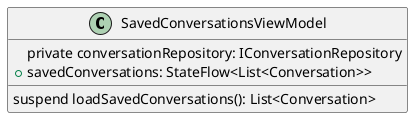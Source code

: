 @startuml
class SavedConversationsViewModel {
    private conversationRepository: IConversationRepository
    + savedConversations: StateFlow<List<Conversation>>
    suspend loadSavedConversations(): List<Conversation>
}
@enduml
